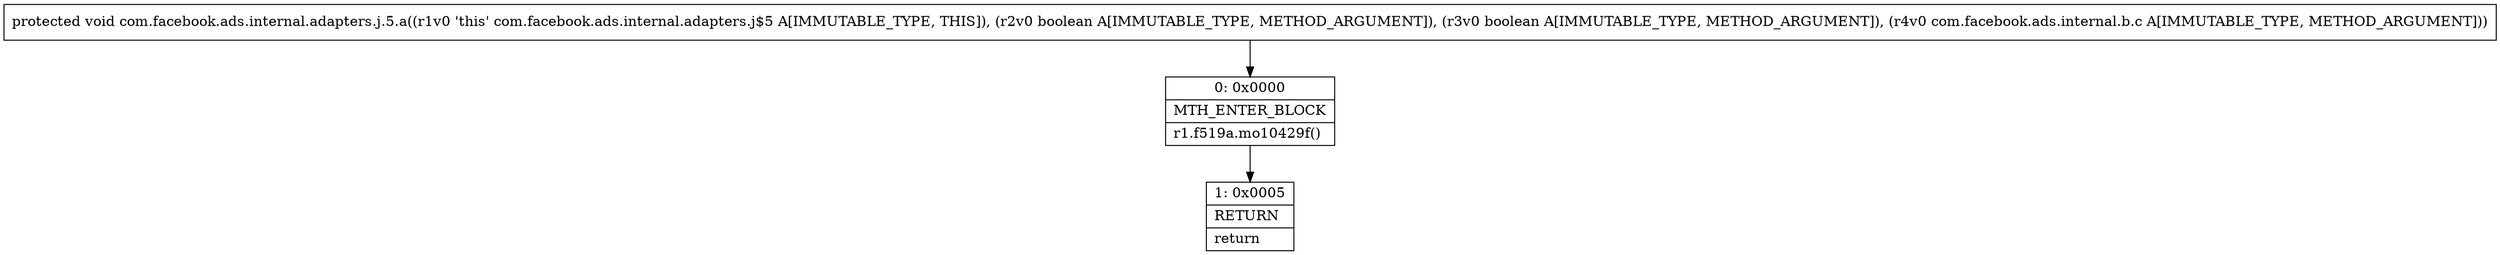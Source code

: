 digraph "CFG forcom.facebook.ads.internal.adapters.j.5.a(ZZLcom\/facebook\/ads\/internal\/b\/c;)V" {
Node_0 [shape=record,label="{0\:\ 0x0000|MTH_ENTER_BLOCK\l|r1.f519a.mo10429f()\l}"];
Node_1 [shape=record,label="{1\:\ 0x0005|RETURN\l|return\l}"];
MethodNode[shape=record,label="{protected void com.facebook.ads.internal.adapters.j.5.a((r1v0 'this' com.facebook.ads.internal.adapters.j$5 A[IMMUTABLE_TYPE, THIS]), (r2v0 boolean A[IMMUTABLE_TYPE, METHOD_ARGUMENT]), (r3v0 boolean A[IMMUTABLE_TYPE, METHOD_ARGUMENT]), (r4v0 com.facebook.ads.internal.b.c A[IMMUTABLE_TYPE, METHOD_ARGUMENT])) }"];
MethodNode -> Node_0;
Node_0 -> Node_1;
}

